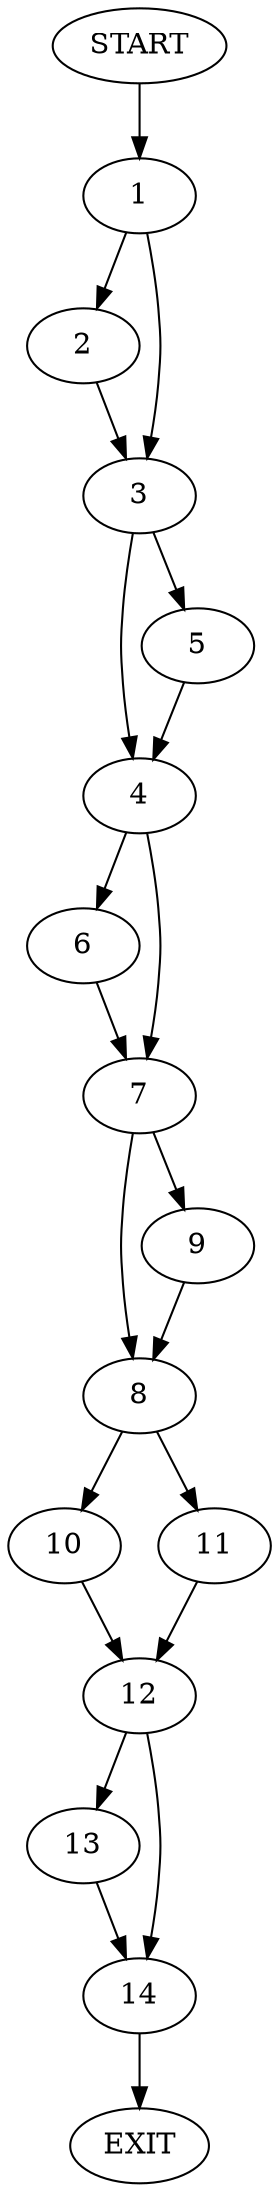digraph {
0 [label="START"]
15 [label="EXIT"]
0 -> 1
1 -> 2
1 -> 3
2 -> 3
3 -> 4
3 -> 5
5 -> 4
4 -> 6
4 -> 7
6 -> 7
7 -> 8
7 -> 9
9 -> 8
8 -> 10
8 -> 11
11 -> 12
10 -> 12
12 -> 13
12 -> 14
14 -> 15
13 -> 14
}
